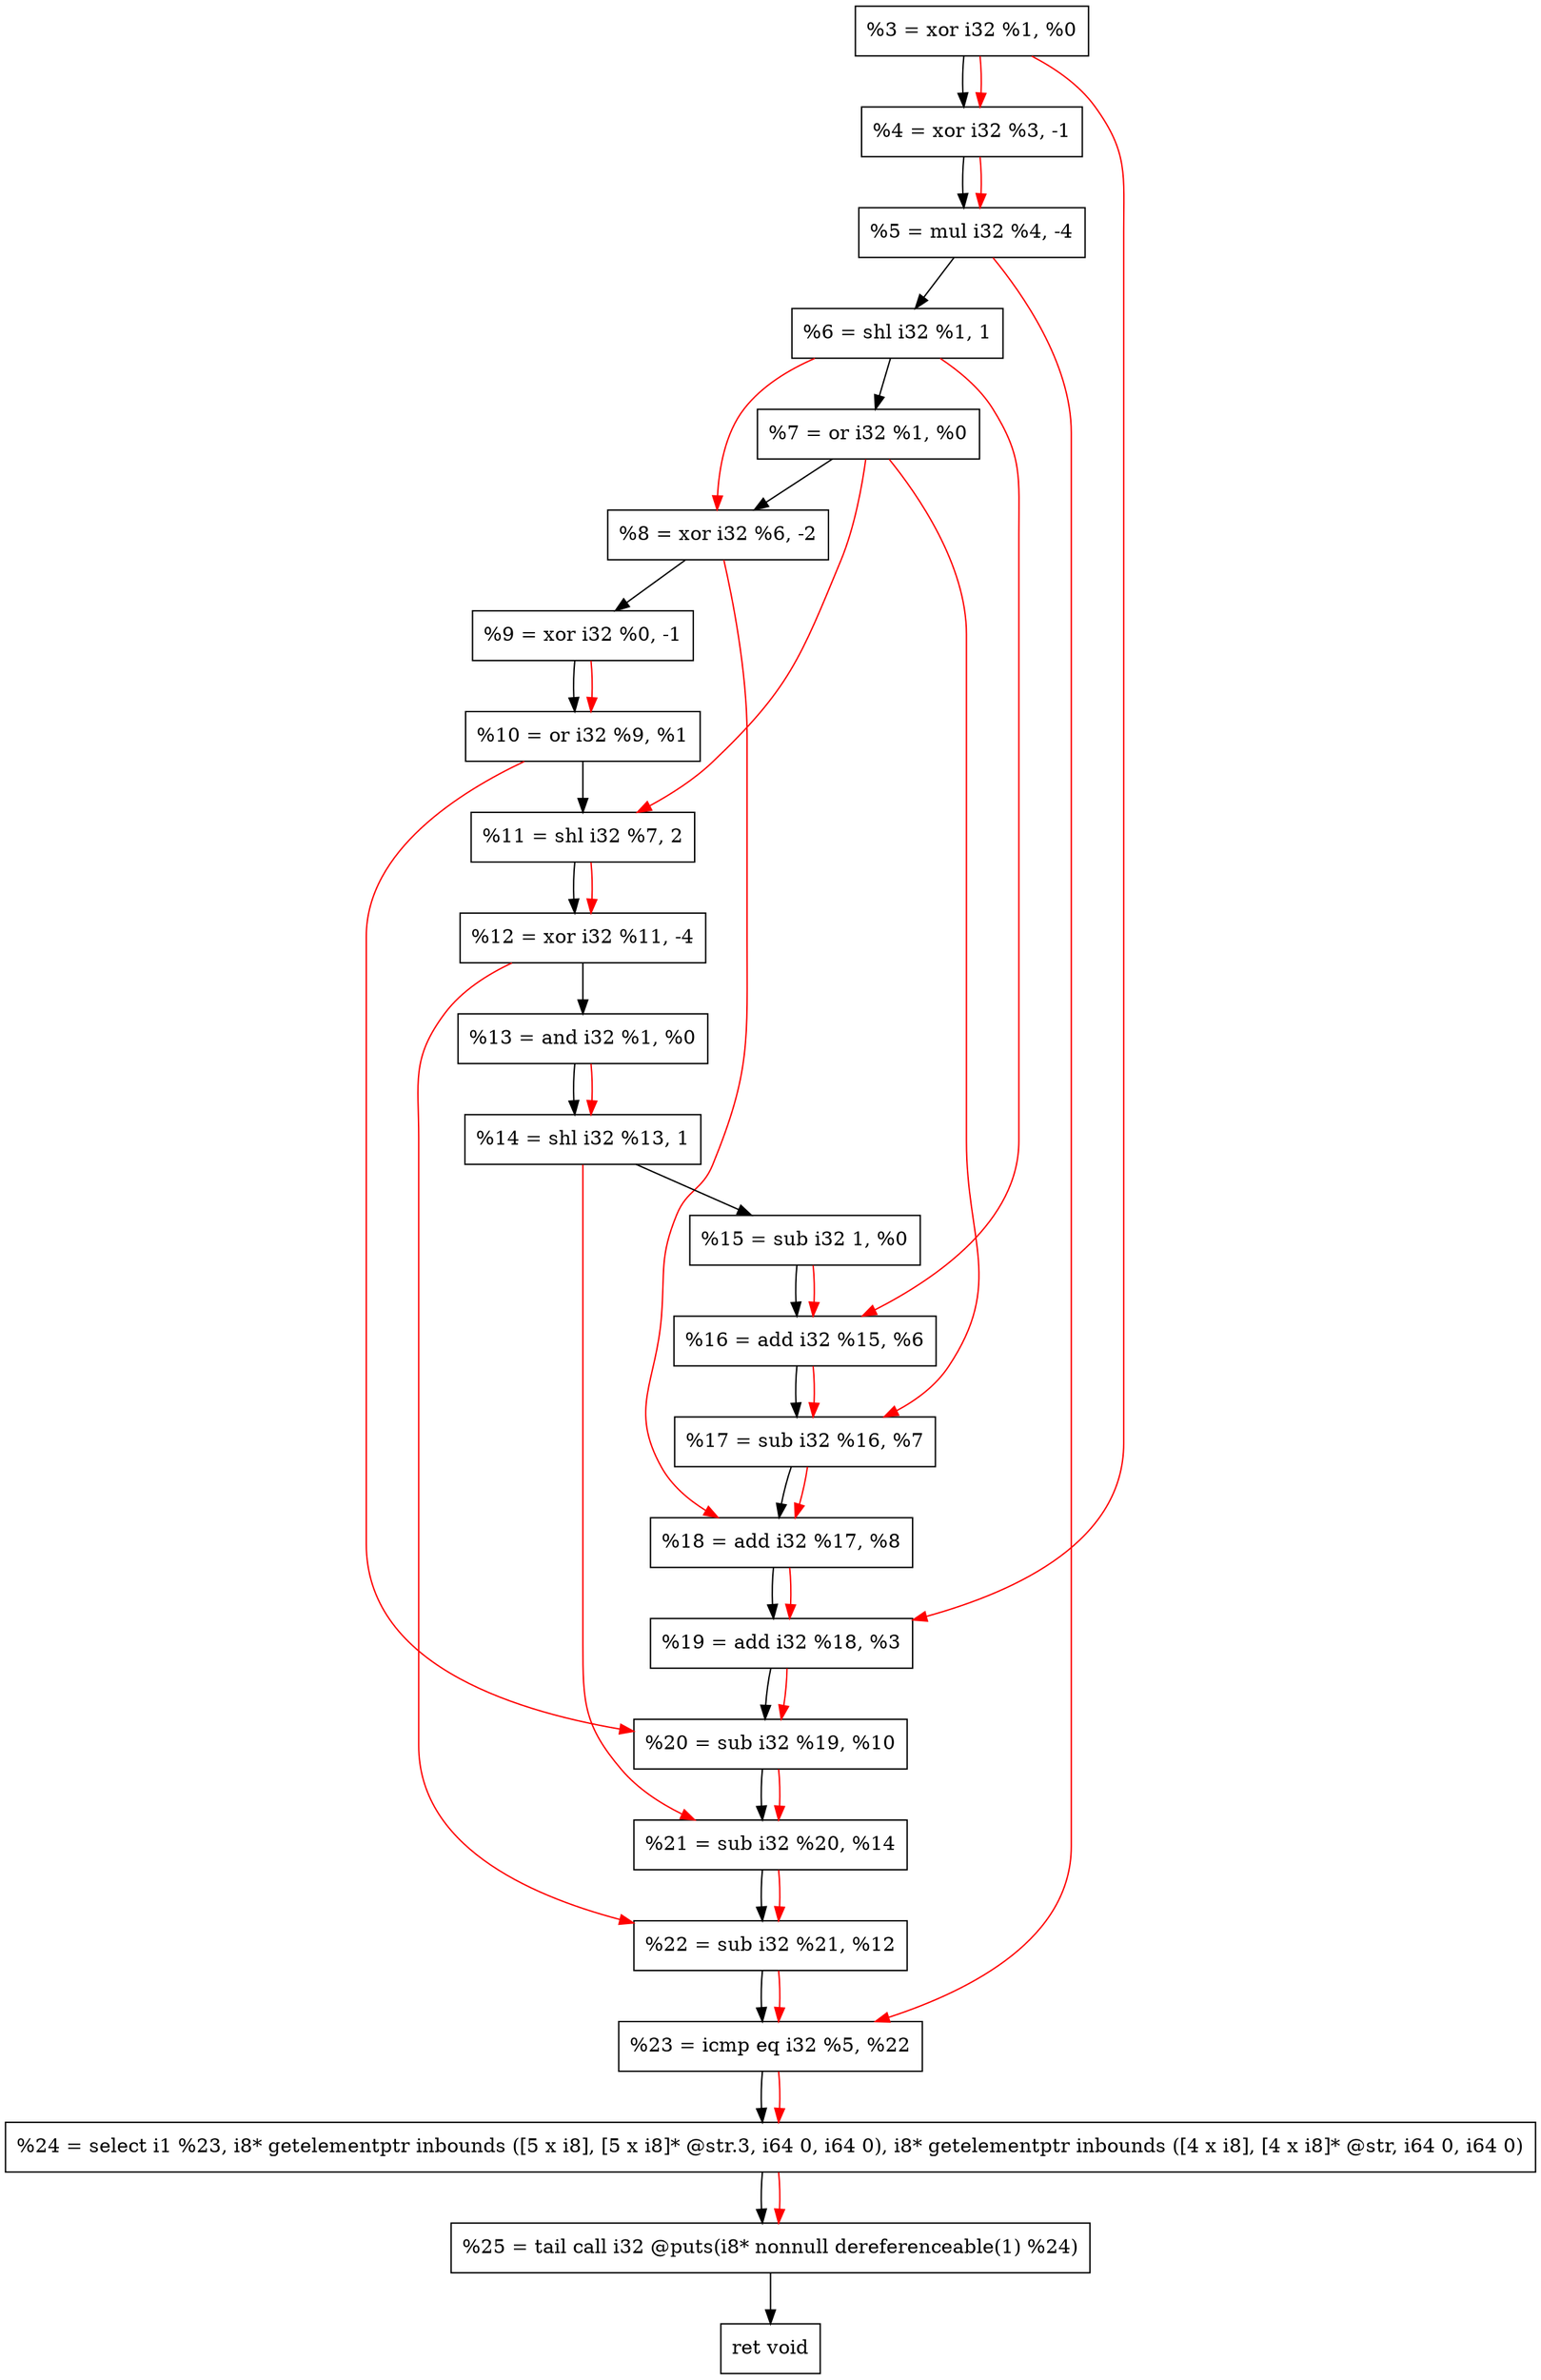 digraph "DFG for'crackme' function" {
	Node0x1c024b0[shape=record, label="  %3 = xor i32 %1, %0"];
	Node0x1c02b60[shape=record, label="  %4 = xor i32 %3, -1"];
	Node0x1c02c20[shape=record, label="  %5 = mul i32 %4, -4"];
	Node0x1c02cc0[shape=record, label="  %6 = shl i32 %1, 1"];
	Node0x1c02d30[shape=record, label="  %7 = or i32 %1, %0"];
	Node0x1c02dd0[shape=record, label="  %8 = xor i32 %6, -2"];
	Node0x1c02e40[shape=record, label="  %9 = xor i32 %0, -1"];
	Node0x1c02eb0[shape=record, label="  %10 = or i32 %9, %1"];
	Node0x1c02f50[shape=record, label="  %11 = shl i32 %7, 2"];
	Node0x1c02fc0[shape=record, label="  %12 = xor i32 %11, -4"];
	Node0x1c03030[shape=record, label="  %13 = and i32 %1, %0"];
	Node0x1c030a0[shape=record, label="  %14 = shl i32 %13, 1"];
	Node0x1c03110[shape=record, label="  %15 = sub i32 1, %0"];
	Node0x1c03180[shape=record, label="  %16 = add i32 %15, %6"];
	Node0x1c031f0[shape=record, label="  %17 = sub i32 %16, %7"];
	Node0x1c03260[shape=record, label="  %18 = add i32 %17, %8"];
	Node0x1c032d0[shape=record, label="  %19 = add i32 %18, %3"];
	Node0x1c03340[shape=record, label="  %20 = sub i32 %19, %10"];
	Node0x1c033b0[shape=record, label="  %21 = sub i32 %20, %14"];
	Node0x1c03420[shape=record, label="  %22 = sub i32 %21, %12"];
	Node0x1c03490[shape=record, label="  %23 = icmp eq i32 %5, %22"];
	Node0x1ba3268[shape=record, label="  %24 = select i1 %23, i8* getelementptr inbounds ([5 x i8], [5 x i8]* @str.3, i64 0, i64 0), i8* getelementptr inbounds ([4 x i8], [4 x i8]* @str, i64 0, i64 0)"];
	Node0x1c03930[shape=record, label="  %25 = tail call i32 @puts(i8* nonnull dereferenceable(1) %24)"];
	Node0x1c03980[shape=record, label="  ret void"];
	Node0x1c024b0 -> Node0x1c02b60;
	Node0x1c02b60 -> Node0x1c02c20;
	Node0x1c02c20 -> Node0x1c02cc0;
	Node0x1c02cc0 -> Node0x1c02d30;
	Node0x1c02d30 -> Node0x1c02dd0;
	Node0x1c02dd0 -> Node0x1c02e40;
	Node0x1c02e40 -> Node0x1c02eb0;
	Node0x1c02eb0 -> Node0x1c02f50;
	Node0x1c02f50 -> Node0x1c02fc0;
	Node0x1c02fc0 -> Node0x1c03030;
	Node0x1c03030 -> Node0x1c030a0;
	Node0x1c030a0 -> Node0x1c03110;
	Node0x1c03110 -> Node0x1c03180;
	Node0x1c03180 -> Node0x1c031f0;
	Node0x1c031f0 -> Node0x1c03260;
	Node0x1c03260 -> Node0x1c032d0;
	Node0x1c032d0 -> Node0x1c03340;
	Node0x1c03340 -> Node0x1c033b0;
	Node0x1c033b0 -> Node0x1c03420;
	Node0x1c03420 -> Node0x1c03490;
	Node0x1c03490 -> Node0x1ba3268;
	Node0x1ba3268 -> Node0x1c03930;
	Node0x1c03930 -> Node0x1c03980;
edge [color=red]
	Node0x1c024b0 -> Node0x1c02b60;
	Node0x1c02b60 -> Node0x1c02c20;
	Node0x1c02cc0 -> Node0x1c02dd0;
	Node0x1c02e40 -> Node0x1c02eb0;
	Node0x1c02d30 -> Node0x1c02f50;
	Node0x1c02f50 -> Node0x1c02fc0;
	Node0x1c03030 -> Node0x1c030a0;
	Node0x1c03110 -> Node0x1c03180;
	Node0x1c02cc0 -> Node0x1c03180;
	Node0x1c03180 -> Node0x1c031f0;
	Node0x1c02d30 -> Node0x1c031f0;
	Node0x1c031f0 -> Node0x1c03260;
	Node0x1c02dd0 -> Node0x1c03260;
	Node0x1c03260 -> Node0x1c032d0;
	Node0x1c024b0 -> Node0x1c032d0;
	Node0x1c032d0 -> Node0x1c03340;
	Node0x1c02eb0 -> Node0x1c03340;
	Node0x1c03340 -> Node0x1c033b0;
	Node0x1c030a0 -> Node0x1c033b0;
	Node0x1c033b0 -> Node0x1c03420;
	Node0x1c02fc0 -> Node0x1c03420;
	Node0x1c02c20 -> Node0x1c03490;
	Node0x1c03420 -> Node0x1c03490;
	Node0x1c03490 -> Node0x1ba3268;
	Node0x1ba3268 -> Node0x1c03930;
}

